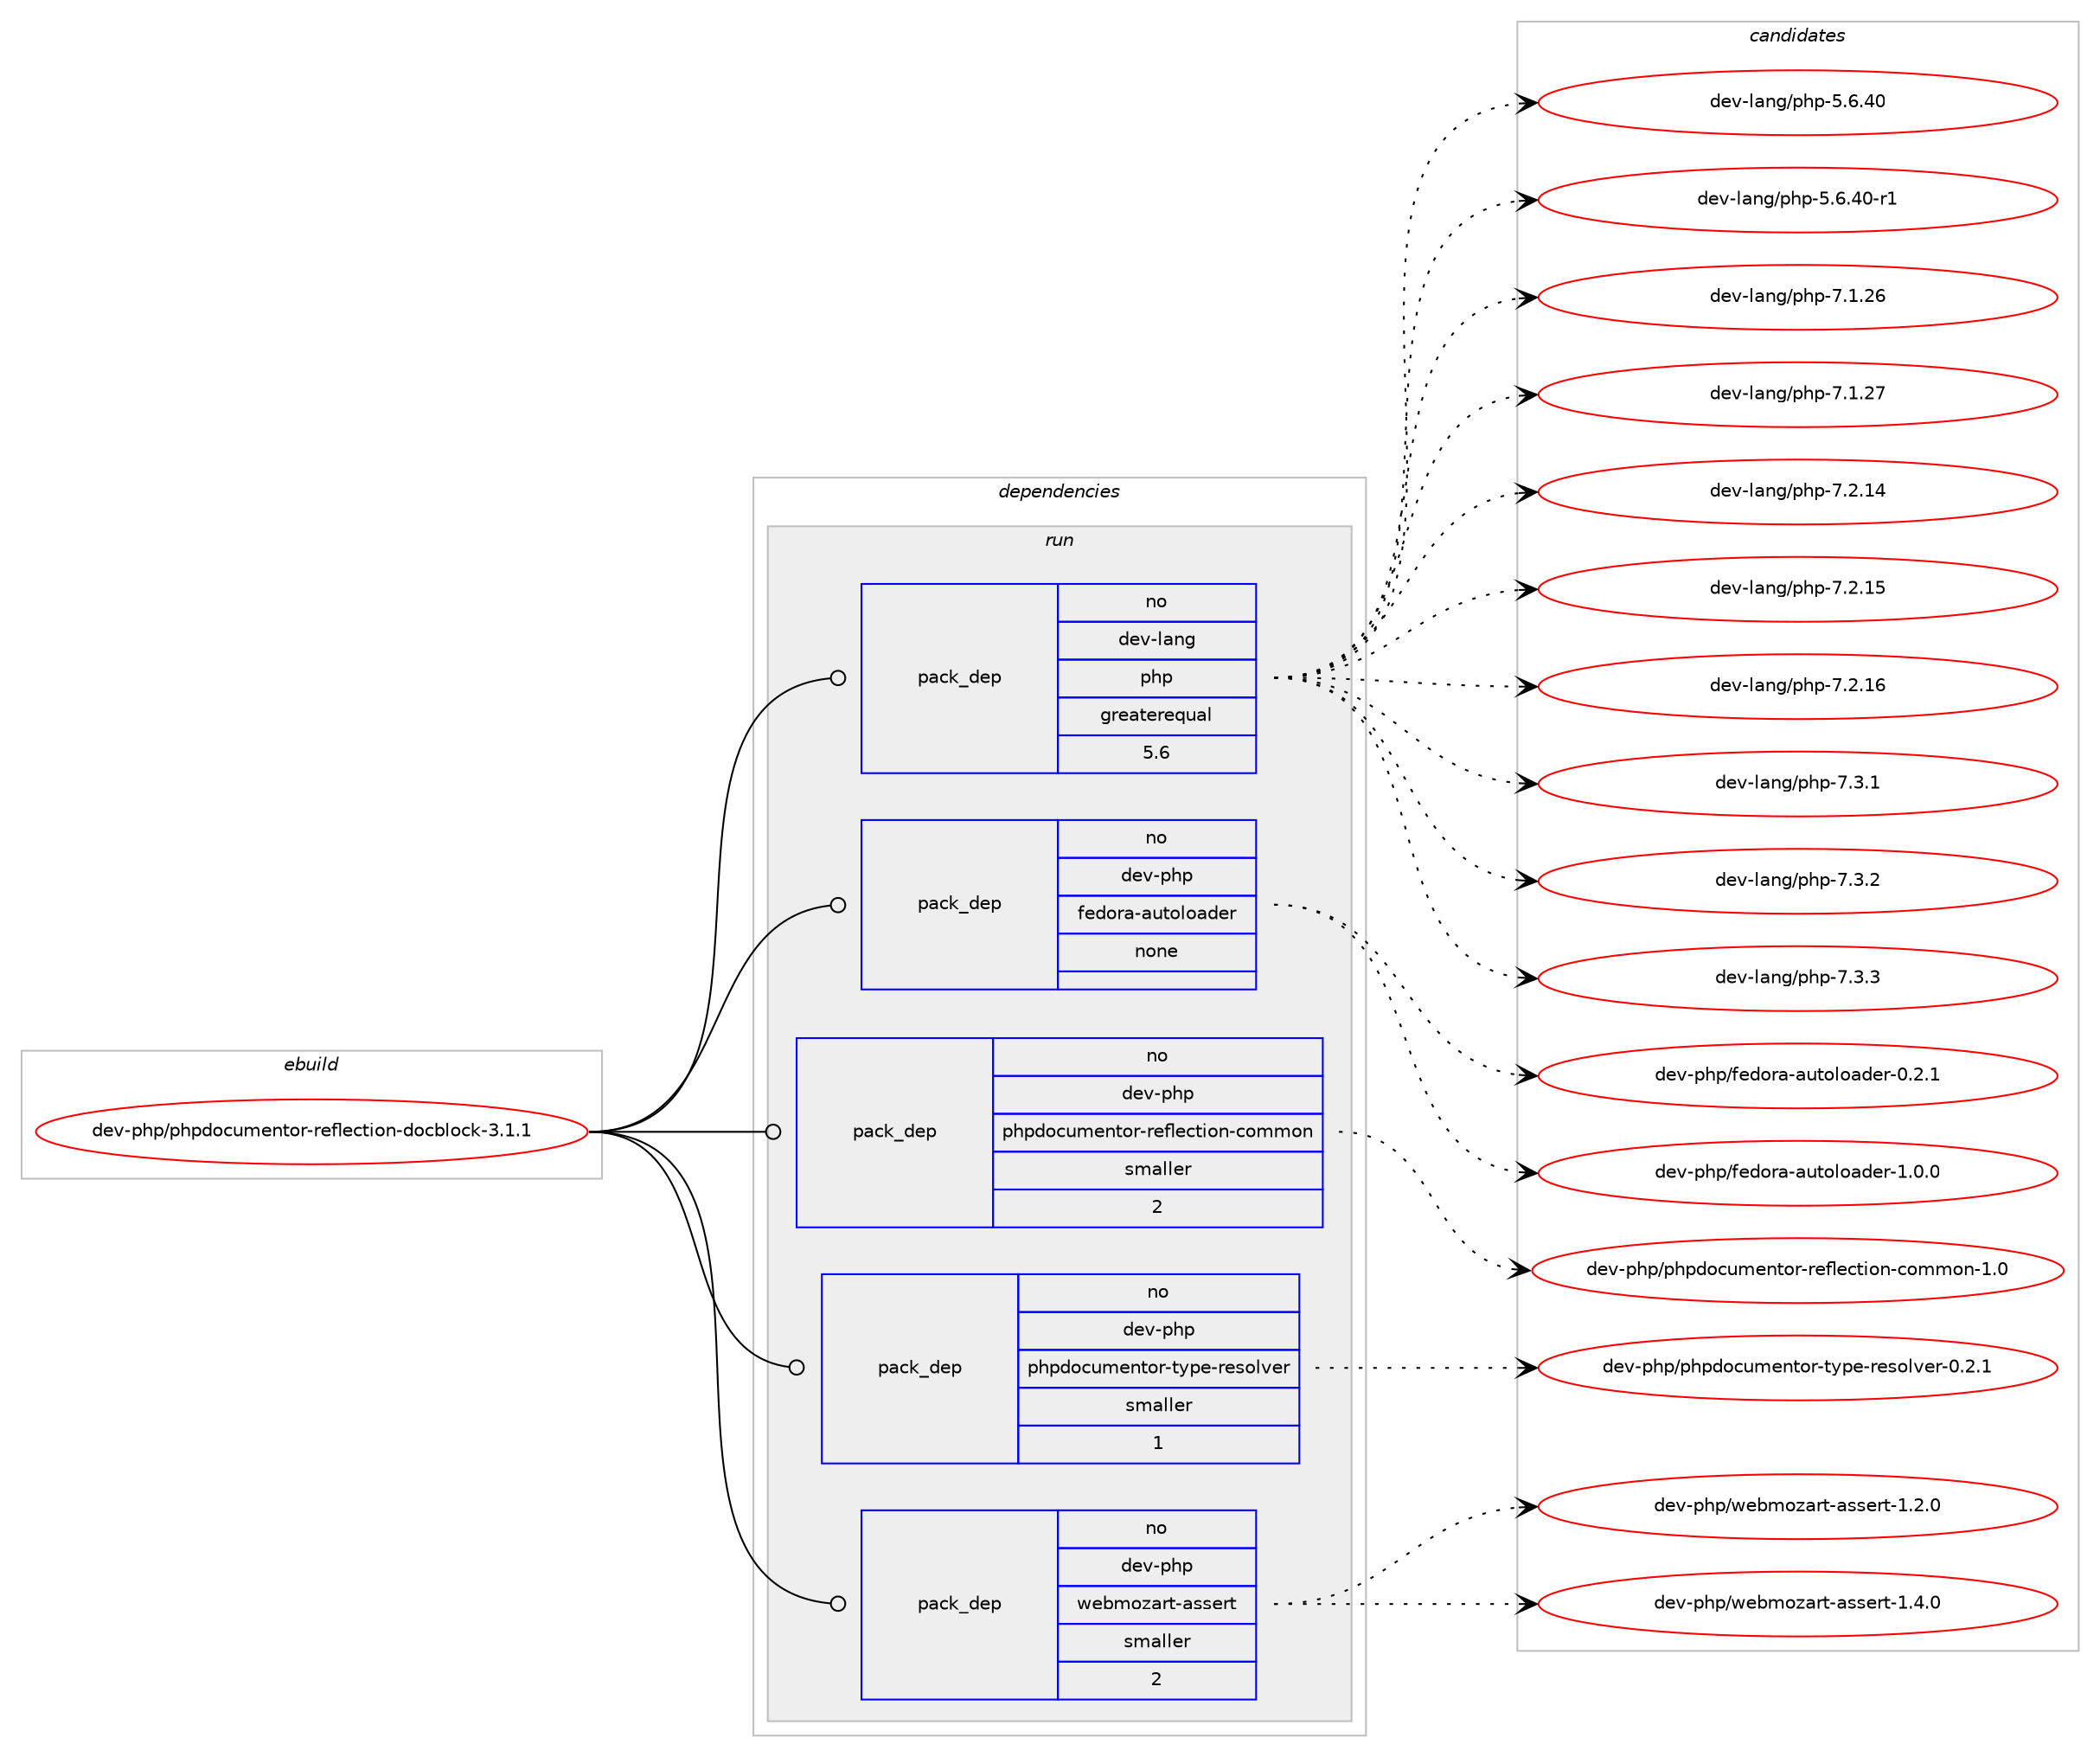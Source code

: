 digraph prolog {

# *************
# Graph options
# *************

newrank=true;
concentrate=true;
compound=true;
graph [rankdir=LR,fontname=Helvetica,fontsize=10,ranksep=1.5];#, ranksep=2.5, nodesep=0.2];
edge  [arrowhead=vee];
node  [fontname=Helvetica,fontsize=10];

# **********
# The ebuild
# **********

subgraph cluster_leftcol {
color=gray;
rank=same;
label=<<i>ebuild</i>>;
id [label="dev-php/phpdocumentor-reflection-docblock-3.1.1", color=red, width=4, href="../dev-php/phpdocumentor-reflection-docblock-3.1.1.svg"];
}

# ****************
# The dependencies
# ****************

subgraph cluster_midcol {
color=gray;
label=<<i>dependencies</i>>;
subgraph cluster_compile {
fillcolor="#eeeeee";
style=filled;
label=<<i>compile</i>>;
}
subgraph cluster_compileandrun {
fillcolor="#eeeeee";
style=filled;
label=<<i>compile and run</i>>;
}
subgraph cluster_run {
fillcolor="#eeeeee";
style=filled;
label=<<i>run</i>>;
subgraph pack1002561 {
dependency1395802 [label=<<TABLE BORDER="0" CELLBORDER="1" CELLSPACING="0" CELLPADDING="4" WIDTH="220"><TR><TD ROWSPAN="6" CELLPADDING="30">pack_dep</TD></TR><TR><TD WIDTH="110">no</TD></TR><TR><TD>dev-lang</TD></TR><TR><TD>php</TD></TR><TR><TD>greaterequal</TD></TR><TR><TD>5.6</TD></TR></TABLE>>, shape=none, color=blue];
}
id:e -> dependency1395802:w [weight=20,style="solid",arrowhead="odot"];
subgraph pack1002562 {
dependency1395803 [label=<<TABLE BORDER="0" CELLBORDER="1" CELLSPACING="0" CELLPADDING="4" WIDTH="220"><TR><TD ROWSPAN="6" CELLPADDING="30">pack_dep</TD></TR><TR><TD WIDTH="110">no</TD></TR><TR><TD>dev-php</TD></TR><TR><TD>fedora-autoloader</TD></TR><TR><TD>none</TD></TR><TR><TD></TD></TR></TABLE>>, shape=none, color=blue];
}
id:e -> dependency1395803:w [weight=20,style="solid",arrowhead="odot"];
subgraph pack1002563 {
dependency1395804 [label=<<TABLE BORDER="0" CELLBORDER="1" CELLSPACING="0" CELLPADDING="4" WIDTH="220"><TR><TD ROWSPAN="6" CELLPADDING="30">pack_dep</TD></TR><TR><TD WIDTH="110">no</TD></TR><TR><TD>dev-php</TD></TR><TR><TD>phpdocumentor-reflection-common</TD></TR><TR><TD>smaller</TD></TR><TR><TD>2</TD></TR></TABLE>>, shape=none, color=blue];
}
id:e -> dependency1395804:w [weight=20,style="solid",arrowhead="odot"];
subgraph pack1002564 {
dependency1395805 [label=<<TABLE BORDER="0" CELLBORDER="1" CELLSPACING="0" CELLPADDING="4" WIDTH="220"><TR><TD ROWSPAN="6" CELLPADDING="30">pack_dep</TD></TR><TR><TD WIDTH="110">no</TD></TR><TR><TD>dev-php</TD></TR><TR><TD>phpdocumentor-type-resolver</TD></TR><TR><TD>smaller</TD></TR><TR><TD>1</TD></TR></TABLE>>, shape=none, color=blue];
}
id:e -> dependency1395805:w [weight=20,style="solid",arrowhead="odot"];
subgraph pack1002565 {
dependency1395806 [label=<<TABLE BORDER="0" CELLBORDER="1" CELLSPACING="0" CELLPADDING="4" WIDTH="220"><TR><TD ROWSPAN="6" CELLPADDING="30">pack_dep</TD></TR><TR><TD WIDTH="110">no</TD></TR><TR><TD>dev-php</TD></TR><TR><TD>webmozart-assert</TD></TR><TR><TD>smaller</TD></TR><TR><TD>2</TD></TR></TABLE>>, shape=none, color=blue];
}
id:e -> dependency1395806:w [weight=20,style="solid",arrowhead="odot"];
}
}

# **************
# The candidates
# **************

subgraph cluster_choices {
rank=same;
color=gray;
label=<<i>candidates</i>>;

subgraph choice1002561 {
color=black;
nodesep=1;
choice10010111845108971101034711210411245534654465248 [label="dev-lang/php-5.6.40", color=red, width=4,href="../dev-lang/php-5.6.40.svg"];
choice100101118451089711010347112104112455346544652484511449 [label="dev-lang/php-5.6.40-r1", color=red, width=4,href="../dev-lang/php-5.6.40-r1.svg"];
choice10010111845108971101034711210411245554649465054 [label="dev-lang/php-7.1.26", color=red, width=4,href="../dev-lang/php-7.1.26.svg"];
choice10010111845108971101034711210411245554649465055 [label="dev-lang/php-7.1.27", color=red, width=4,href="../dev-lang/php-7.1.27.svg"];
choice10010111845108971101034711210411245554650464952 [label="dev-lang/php-7.2.14", color=red, width=4,href="../dev-lang/php-7.2.14.svg"];
choice10010111845108971101034711210411245554650464953 [label="dev-lang/php-7.2.15", color=red, width=4,href="../dev-lang/php-7.2.15.svg"];
choice10010111845108971101034711210411245554650464954 [label="dev-lang/php-7.2.16", color=red, width=4,href="../dev-lang/php-7.2.16.svg"];
choice100101118451089711010347112104112455546514649 [label="dev-lang/php-7.3.1", color=red, width=4,href="../dev-lang/php-7.3.1.svg"];
choice100101118451089711010347112104112455546514650 [label="dev-lang/php-7.3.2", color=red, width=4,href="../dev-lang/php-7.3.2.svg"];
choice100101118451089711010347112104112455546514651 [label="dev-lang/php-7.3.3", color=red, width=4,href="../dev-lang/php-7.3.3.svg"];
dependency1395802:e -> choice10010111845108971101034711210411245534654465248:w [style=dotted,weight="100"];
dependency1395802:e -> choice100101118451089711010347112104112455346544652484511449:w [style=dotted,weight="100"];
dependency1395802:e -> choice10010111845108971101034711210411245554649465054:w [style=dotted,weight="100"];
dependency1395802:e -> choice10010111845108971101034711210411245554649465055:w [style=dotted,weight="100"];
dependency1395802:e -> choice10010111845108971101034711210411245554650464952:w [style=dotted,weight="100"];
dependency1395802:e -> choice10010111845108971101034711210411245554650464953:w [style=dotted,weight="100"];
dependency1395802:e -> choice10010111845108971101034711210411245554650464954:w [style=dotted,weight="100"];
dependency1395802:e -> choice100101118451089711010347112104112455546514649:w [style=dotted,weight="100"];
dependency1395802:e -> choice100101118451089711010347112104112455546514650:w [style=dotted,weight="100"];
dependency1395802:e -> choice100101118451089711010347112104112455546514651:w [style=dotted,weight="100"];
}
subgraph choice1002562 {
color=black;
nodesep=1;
choice100101118451121041124710210110011111497459711711611110811197100101114454846504649 [label="dev-php/fedora-autoloader-0.2.1", color=red, width=4,href="../dev-php/fedora-autoloader-0.2.1.svg"];
choice100101118451121041124710210110011111497459711711611110811197100101114454946484648 [label="dev-php/fedora-autoloader-1.0.0", color=red, width=4,href="../dev-php/fedora-autoloader-1.0.0.svg"];
dependency1395803:e -> choice100101118451121041124710210110011111497459711711611110811197100101114454846504649:w [style=dotted,weight="100"];
dependency1395803:e -> choice100101118451121041124710210110011111497459711711611110811197100101114454946484648:w [style=dotted,weight="100"];
}
subgraph choice1002563 {
color=black;
nodesep=1;
choice1001011184511210411247112104112100111991171091011101161111144511410110210810199116105111110459911110910911111045494648 [label="dev-php/phpdocumentor-reflection-common-1.0", color=red, width=4,href="../dev-php/phpdocumentor-reflection-common-1.0.svg"];
dependency1395804:e -> choice1001011184511210411247112104112100111991171091011101161111144511410110210810199116105111110459911110910911111045494648:w [style=dotted,weight="100"];
}
subgraph choice1002564 {
color=black;
nodesep=1;
choice1001011184511210411247112104112100111991171091011101161111144511612111210145114101115111108118101114454846504649 [label="dev-php/phpdocumentor-type-resolver-0.2.1", color=red, width=4,href="../dev-php/phpdocumentor-type-resolver-0.2.1.svg"];
dependency1395805:e -> choice1001011184511210411247112104112100111991171091011101161111144511612111210145114101115111108118101114454846504649:w [style=dotted,weight="100"];
}
subgraph choice1002565 {
color=black;
nodesep=1;
choice100101118451121041124711910198109111122971141164597115115101114116454946504648 [label="dev-php/webmozart-assert-1.2.0", color=red, width=4,href="../dev-php/webmozart-assert-1.2.0.svg"];
choice100101118451121041124711910198109111122971141164597115115101114116454946524648 [label="dev-php/webmozart-assert-1.4.0", color=red, width=4,href="../dev-php/webmozart-assert-1.4.0.svg"];
dependency1395806:e -> choice100101118451121041124711910198109111122971141164597115115101114116454946504648:w [style=dotted,weight="100"];
dependency1395806:e -> choice100101118451121041124711910198109111122971141164597115115101114116454946524648:w [style=dotted,weight="100"];
}
}

}
